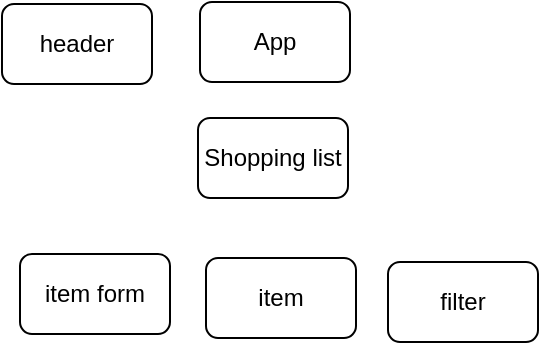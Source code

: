 <mxfile>
    <diagram id="k4pz-A0R4742l1VpdUSy" name="Page-1">
        <mxGraphModel dx="664" dy="403" grid="0" gridSize="10" guides="0" tooltips="0" connect="1" arrows="1" fold="1" page="0" pageScale="1" pageWidth="850" pageHeight="1100" math="0" shadow="0">
            <root>
                <mxCell id="0"/>
                <mxCell id="1" parent="0"/>
                <mxCell id="2" value="App" style="rounded=1;whiteSpace=wrap;html=1;" vertex="1" parent="1">
                    <mxGeometry x="11" y="19" width="75" height="40" as="geometry"/>
                </mxCell>
                <mxCell id="4" value="header" style="rounded=1;whiteSpace=wrap;html=1;" vertex="1" parent="1">
                    <mxGeometry x="-88" y="20" width="75" height="40" as="geometry"/>
                </mxCell>
                <mxCell id="5" value="Shopping list" style="rounded=1;whiteSpace=wrap;html=1;" vertex="1" parent="1">
                    <mxGeometry x="10" y="77" width="75" height="40" as="geometry"/>
                </mxCell>
                <mxCell id="6" value="item form" style="rounded=1;whiteSpace=wrap;html=1;" vertex="1" parent="1">
                    <mxGeometry x="-79" y="145" width="75" height="40" as="geometry"/>
                </mxCell>
                <mxCell id="7" value="filter" style="rounded=1;whiteSpace=wrap;html=1;" vertex="1" parent="1">
                    <mxGeometry x="105" y="149" width="75" height="40" as="geometry"/>
                </mxCell>
                <mxCell id="8" value="item" style="rounded=1;whiteSpace=wrap;html=1;" vertex="1" parent="1">
                    <mxGeometry x="14" y="147" width="75" height="40" as="geometry"/>
                </mxCell>
            </root>
        </mxGraphModel>
    </diagram>
</mxfile>